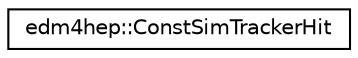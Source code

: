 digraph "Graphical Class Hierarchy"
{
 // LATEX_PDF_SIZE
  edge [fontname="Helvetica",fontsize="10",labelfontname="Helvetica",labelfontsize="10"];
  node [fontname="Helvetica",fontsize="10",shape=record];
  rankdir="LR";
  Node0 [label="edm4hep::ConstSimTrackerHit",height=0.2,width=0.4,color="black", fillcolor="white", style="filled",URL="$classedm4hep_1_1_const_sim_tracker_hit.html",tooltip="Simulated tracker hit."];
}
